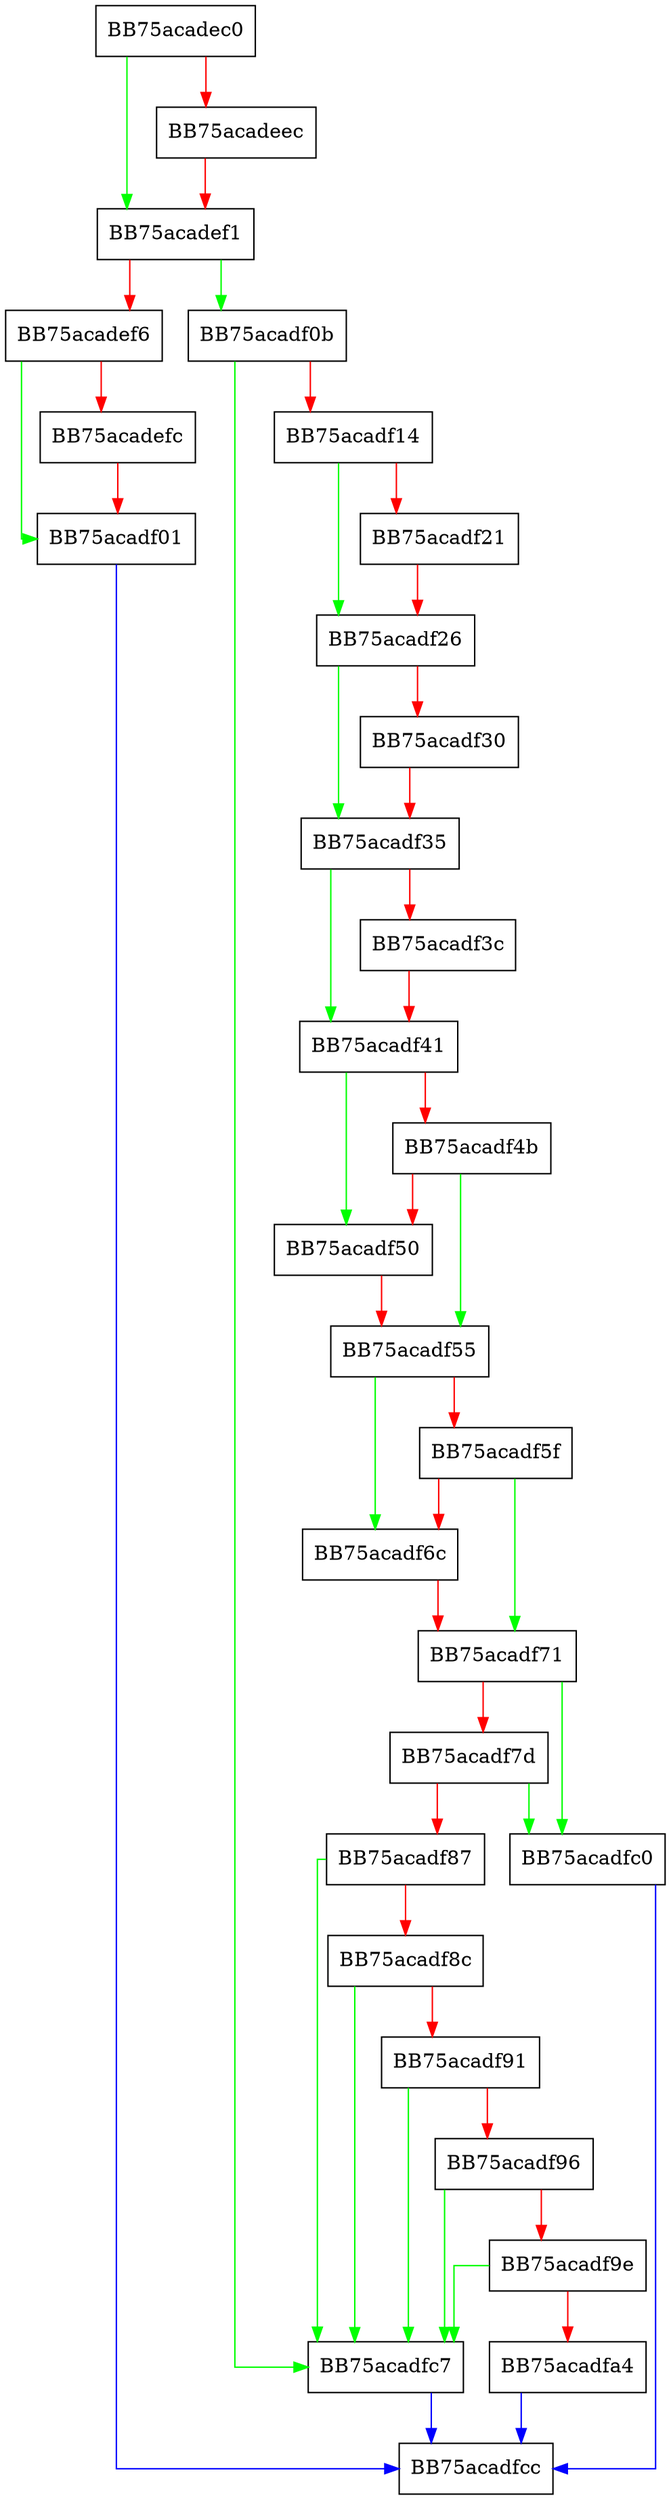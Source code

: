 digraph ExtractorFromFileToSpecialFolder {
  node [shape="box"];
  graph [splines=ortho];
  BB75acadec0 -> BB75acadef1 [color="green"];
  BB75acadec0 -> BB75acadeec [color="red"];
  BB75acadeec -> BB75acadef1 [color="red"];
  BB75acadef1 -> BB75acadf0b [color="green"];
  BB75acadef1 -> BB75acadef6 [color="red"];
  BB75acadef6 -> BB75acadf01 [color="green"];
  BB75acadef6 -> BB75acadefc [color="red"];
  BB75acadefc -> BB75acadf01 [color="red"];
  BB75acadf01 -> BB75acadfcc [color="blue"];
  BB75acadf0b -> BB75acadfc7 [color="green"];
  BB75acadf0b -> BB75acadf14 [color="red"];
  BB75acadf14 -> BB75acadf26 [color="green"];
  BB75acadf14 -> BB75acadf21 [color="red"];
  BB75acadf21 -> BB75acadf26 [color="red"];
  BB75acadf26 -> BB75acadf35 [color="green"];
  BB75acadf26 -> BB75acadf30 [color="red"];
  BB75acadf30 -> BB75acadf35 [color="red"];
  BB75acadf35 -> BB75acadf41 [color="green"];
  BB75acadf35 -> BB75acadf3c [color="red"];
  BB75acadf3c -> BB75acadf41 [color="red"];
  BB75acadf41 -> BB75acadf50 [color="green"];
  BB75acadf41 -> BB75acadf4b [color="red"];
  BB75acadf4b -> BB75acadf55 [color="green"];
  BB75acadf4b -> BB75acadf50 [color="red"];
  BB75acadf50 -> BB75acadf55 [color="red"];
  BB75acadf55 -> BB75acadf6c [color="green"];
  BB75acadf55 -> BB75acadf5f [color="red"];
  BB75acadf5f -> BB75acadf71 [color="green"];
  BB75acadf5f -> BB75acadf6c [color="red"];
  BB75acadf6c -> BB75acadf71 [color="red"];
  BB75acadf71 -> BB75acadfc0 [color="green"];
  BB75acadf71 -> BB75acadf7d [color="red"];
  BB75acadf7d -> BB75acadfc0 [color="green"];
  BB75acadf7d -> BB75acadf87 [color="red"];
  BB75acadf87 -> BB75acadfc7 [color="green"];
  BB75acadf87 -> BB75acadf8c [color="red"];
  BB75acadf8c -> BB75acadfc7 [color="green"];
  BB75acadf8c -> BB75acadf91 [color="red"];
  BB75acadf91 -> BB75acadfc7 [color="green"];
  BB75acadf91 -> BB75acadf96 [color="red"];
  BB75acadf96 -> BB75acadfc7 [color="green"];
  BB75acadf96 -> BB75acadf9e [color="red"];
  BB75acadf9e -> BB75acadfc7 [color="green"];
  BB75acadf9e -> BB75acadfa4 [color="red"];
  BB75acadfa4 -> BB75acadfcc [color="blue"];
  BB75acadfc0 -> BB75acadfcc [color="blue"];
  BB75acadfc7 -> BB75acadfcc [color="blue"];
}